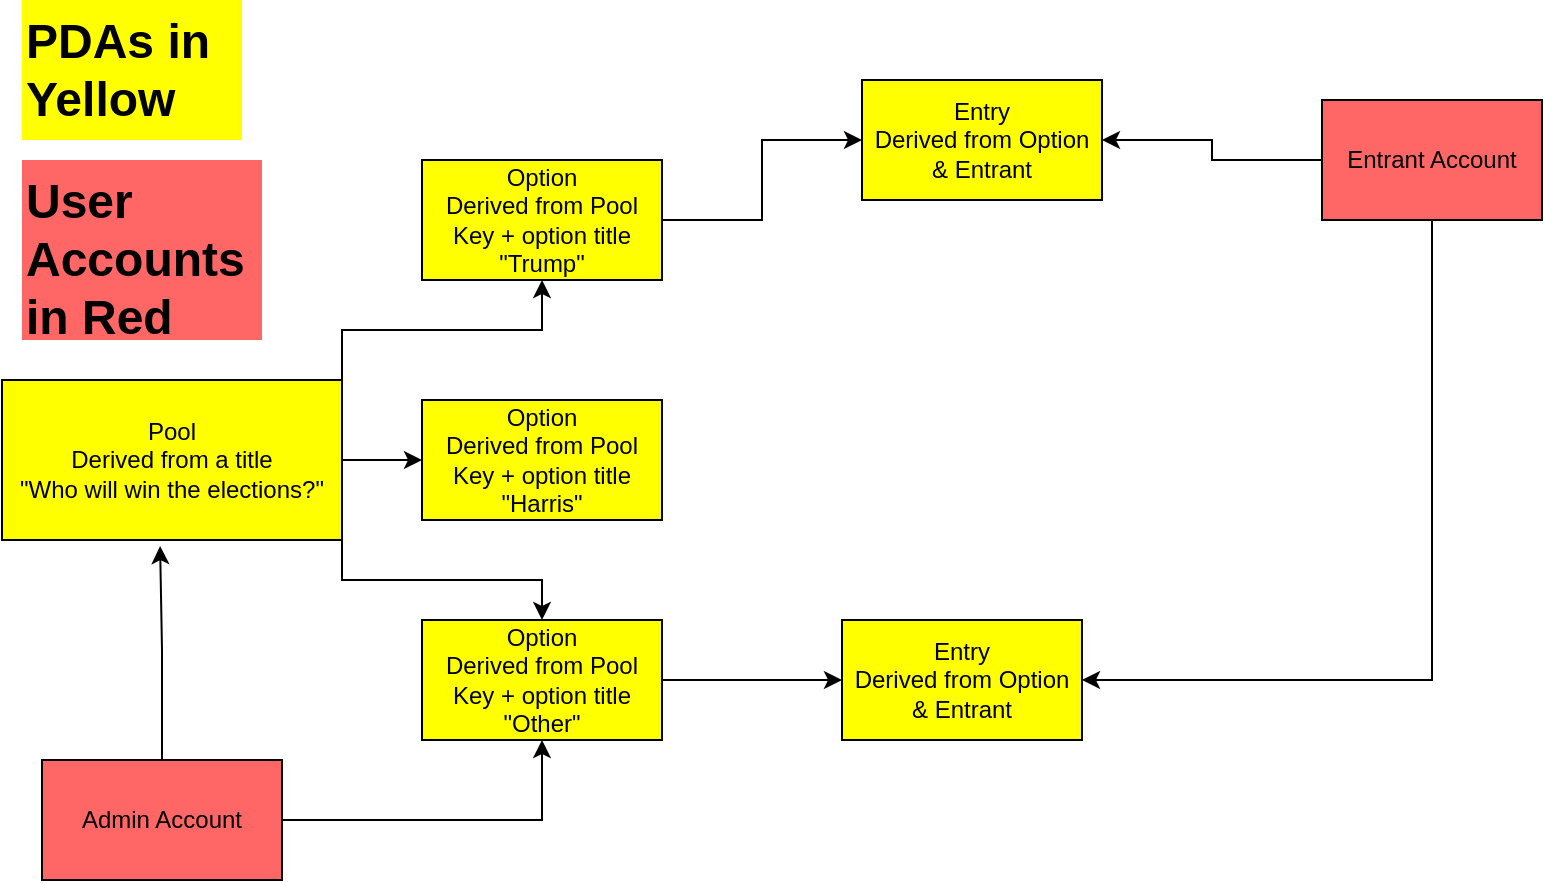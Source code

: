 <mxfile version="24.7.5">
  <diagram name="Page-1" id="CBE78i1MIA8Uapu95Ihd">
    <mxGraphModel dx="1026" dy="681" grid="1" gridSize="10" guides="1" tooltips="1" connect="1" arrows="1" fold="1" page="1" pageScale="1" pageWidth="827" pageHeight="1169" math="0" shadow="0">
      <root>
        <mxCell id="0" />
        <mxCell id="1" parent="0" />
        <mxCell id="pLyZwugCfBof67cWC06u-12" style="edgeStyle=orthogonalEdgeStyle;rounded=0;orthogonalLoop=1;jettySize=auto;html=1;exitX=1;exitY=0;exitDx=0;exitDy=0;entryX=0.5;entryY=1;entryDx=0;entryDy=0;" edge="1" parent="1" source="pLyZwugCfBof67cWC06u-1" target="pLyZwugCfBof67cWC06u-6">
          <mxGeometry relative="1" as="geometry" />
        </mxCell>
        <mxCell id="pLyZwugCfBof67cWC06u-13" style="edgeStyle=orthogonalEdgeStyle;rounded=0;orthogonalLoop=1;jettySize=auto;html=1;exitX=1;exitY=1;exitDx=0;exitDy=0;entryX=0.5;entryY=0;entryDx=0;entryDy=0;" edge="1" parent="1" source="pLyZwugCfBof67cWC06u-1" target="pLyZwugCfBof67cWC06u-9">
          <mxGeometry relative="1" as="geometry" />
        </mxCell>
        <mxCell id="pLyZwugCfBof67cWC06u-14" style="edgeStyle=orthogonalEdgeStyle;rounded=0;orthogonalLoop=1;jettySize=auto;html=1;exitX=1;exitY=0.5;exitDx=0;exitDy=0;entryX=0;entryY=0.5;entryDx=0;entryDy=0;" edge="1" parent="1" source="pLyZwugCfBof67cWC06u-1" target="pLyZwugCfBof67cWC06u-8">
          <mxGeometry relative="1" as="geometry" />
        </mxCell>
        <mxCell id="pLyZwugCfBof67cWC06u-1" value="Pool&lt;div&gt;Derived from a title&lt;/div&gt;&lt;div&gt;&quot;Who will win the elections?&quot;&lt;/div&gt;" style="rounded=0;whiteSpace=wrap;html=1;fillColor=#FFFF00;" vertex="1" parent="1">
          <mxGeometry x="40" y="210" width="170" height="80" as="geometry" />
        </mxCell>
        <mxCell id="pLyZwugCfBof67cWC06u-2" value="&lt;h1 style=&quot;margin-top: 0px;&quot;&gt;&lt;span style=&quot;background-color: initial;&quot;&gt;PDAs in Yellow&lt;/span&gt;&lt;br&gt;&lt;/h1&gt;" style="text;html=1;whiteSpace=wrap;overflow=hidden;rounded=0;fillColor=#FFFF00;" vertex="1" parent="1">
          <mxGeometry x="50" y="20" width="110" height="70" as="geometry" />
        </mxCell>
        <mxCell id="pLyZwugCfBof67cWC06u-17" style="edgeStyle=orthogonalEdgeStyle;rounded=0;orthogonalLoop=1;jettySize=auto;html=1;exitX=1;exitY=0.5;exitDx=0;exitDy=0;entryX=0.5;entryY=1;entryDx=0;entryDy=0;" edge="1" parent="1" source="pLyZwugCfBof67cWC06u-5" target="pLyZwugCfBof67cWC06u-9">
          <mxGeometry relative="1" as="geometry" />
        </mxCell>
        <mxCell id="pLyZwugCfBof67cWC06u-5" value="Admin Account" style="rounded=0;whiteSpace=wrap;html=1;fillColor=#FF6666;" vertex="1" parent="1">
          <mxGeometry x="60" y="400" width="120" height="60" as="geometry" />
        </mxCell>
        <mxCell id="pLyZwugCfBof67cWC06u-19" style="edgeStyle=orthogonalEdgeStyle;rounded=0;orthogonalLoop=1;jettySize=auto;html=1;exitX=1;exitY=0.5;exitDx=0;exitDy=0;entryX=0;entryY=0.5;entryDx=0;entryDy=0;" edge="1" parent="1" source="pLyZwugCfBof67cWC06u-6" target="pLyZwugCfBof67cWC06u-18">
          <mxGeometry relative="1" as="geometry" />
        </mxCell>
        <mxCell id="pLyZwugCfBof67cWC06u-6" value="Option&lt;div&gt;Derived from Pool Key + option title&lt;/div&gt;&lt;div&gt;&quot;Trump&quot;&lt;/div&gt;" style="rounded=0;whiteSpace=wrap;html=1;fillColor=#FFFF00;" vertex="1" parent="1">
          <mxGeometry x="250" y="100" width="120" height="60" as="geometry" />
        </mxCell>
        <mxCell id="pLyZwugCfBof67cWC06u-8" value="Option&lt;div&gt;Derived from Pool Key + option title&lt;/div&gt;&lt;div&gt;&quot;Harris&quot;&lt;/div&gt;" style="rounded=0;whiteSpace=wrap;html=1;fillColor=#FFFF00;" vertex="1" parent="1">
          <mxGeometry x="250" y="220" width="120" height="60" as="geometry" />
        </mxCell>
        <mxCell id="pLyZwugCfBof67cWC06u-25" style="edgeStyle=orthogonalEdgeStyle;rounded=0;orthogonalLoop=1;jettySize=auto;html=1;exitX=1;exitY=0.5;exitDx=0;exitDy=0;entryX=0;entryY=0.5;entryDx=0;entryDy=0;" edge="1" parent="1" source="pLyZwugCfBof67cWC06u-9" target="pLyZwugCfBof67cWC06u-22">
          <mxGeometry relative="1" as="geometry" />
        </mxCell>
        <mxCell id="pLyZwugCfBof67cWC06u-9" value="Option&lt;div&gt;Derived from Pool Key + option title&lt;/div&gt;&lt;div&gt;&quot;Other&quot;&lt;/div&gt;" style="rounded=0;whiteSpace=wrap;html=1;fillColor=#FFFF00;" vertex="1" parent="1">
          <mxGeometry x="250" y="330" width="120" height="60" as="geometry" />
        </mxCell>
        <mxCell id="pLyZwugCfBof67cWC06u-16" style="edgeStyle=orthogonalEdgeStyle;rounded=0;orthogonalLoop=1;jettySize=auto;html=1;exitX=0.5;exitY=0;exitDx=0;exitDy=0;entryX=0.465;entryY=1.038;entryDx=0;entryDy=0;entryPerimeter=0;" edge="1" parent="1" source="pLyZwugCfBof67cWC06u-5" target="pLyZwugCfBof67cWC06u-1">
          <mxGeometry relative="1" as="geometry" />
        </mxCell>
        <mxCell id="pLyZwugCfBof67cWC06u-18" value="Entry&lt;div&gt;Derived from Option &amp;amp; Entrant&lt;/div&gt;" style="rounded=0;whiteSpace=wrap;html=1;fillColor=#FFFF00;" vertex="1" parent="1">
          <mxGeometry x="470" y="60" width="120" height="60" as="geometry" />
        </mxCell>
        <mxCell id="pLyZwugCfBof67cWC06u-21" style="edgeStyle=orthogonalEdgeStyle;rounded=0;orthogonalLoop=1;jettySize=auto;html=1;exitX=0;exitY=0.5;exitDx=0;exitDy=0;entryX=1;entryY=0.5;entryDx=0;entryDy=0;" edge="1" parent="1" source="pLyZwugCfBof67cWC06u-20" target="pLyZwugCfBof67cWC06u-18">
          <mxGeometry relative="1" as="geometry" />
        </mxCell>
        <mxCell id="pLyZwugCfBof67cWC06u-23" style="edgeStyle=orthogonalEdgeStyle;rounded=0;orthogonalLoop=1;jettySize=auto;html=1;exitX=0.5;exitY=1;exitDx=0;exitDy=0;entryX=1;entryY=0.5;entryDx=0;entryDy=0;" edge="1" parent="1" source="pLyZwugCfBof67cWC06u-20" target="pLyZwugCfBof67cWC06u-22">
          <mxGeometry relative="1" as="geometry" />
        </mxCell>
        <mxCell id="pLyZwugCfBof67cWC06u-20" value="Entrant Account" style="rounded=0;whiteSpace=wrap;html=1;fillColor=#FF6666;" vertex="1" parent="1">
          <mxGeometry x="700" y="70" width="110" height="60" as="geometry" />
        </mxCell>
        <mxCell id="pLyZwugCfBof67cWC06u-22" value="Entry&lt;div&gt;Derived from Option &amp;amp; Entrant&lt;/div&gt;" style="rounded=0;whiteSpace=wrap;html=1;fillColor=#FFFF00;" vertex="1" parent="1">
          <mxGeometry x="460" y="330" width="120" height="60" as="geometry" />
        </mxCell>
        <mxCell id="pLyZwugCfBof67cWC06u-26" value="&lt;h1 style=&quot;margin-top: 0px;&quot;&gt;User Accounts in Red&lt;/h1&gt;" style="text;html=1;whiteSpace=wrap;overflow=hidden;rounded=0;fillColor=#FF6666;" vertex="1" parent="1">
          <mxGeometry x="50" y="100" width="120" height="90" as="geometry" />
        </mxCell>
      </root>
    </mxGraphModel>
  </diagram>
</mxfile>
